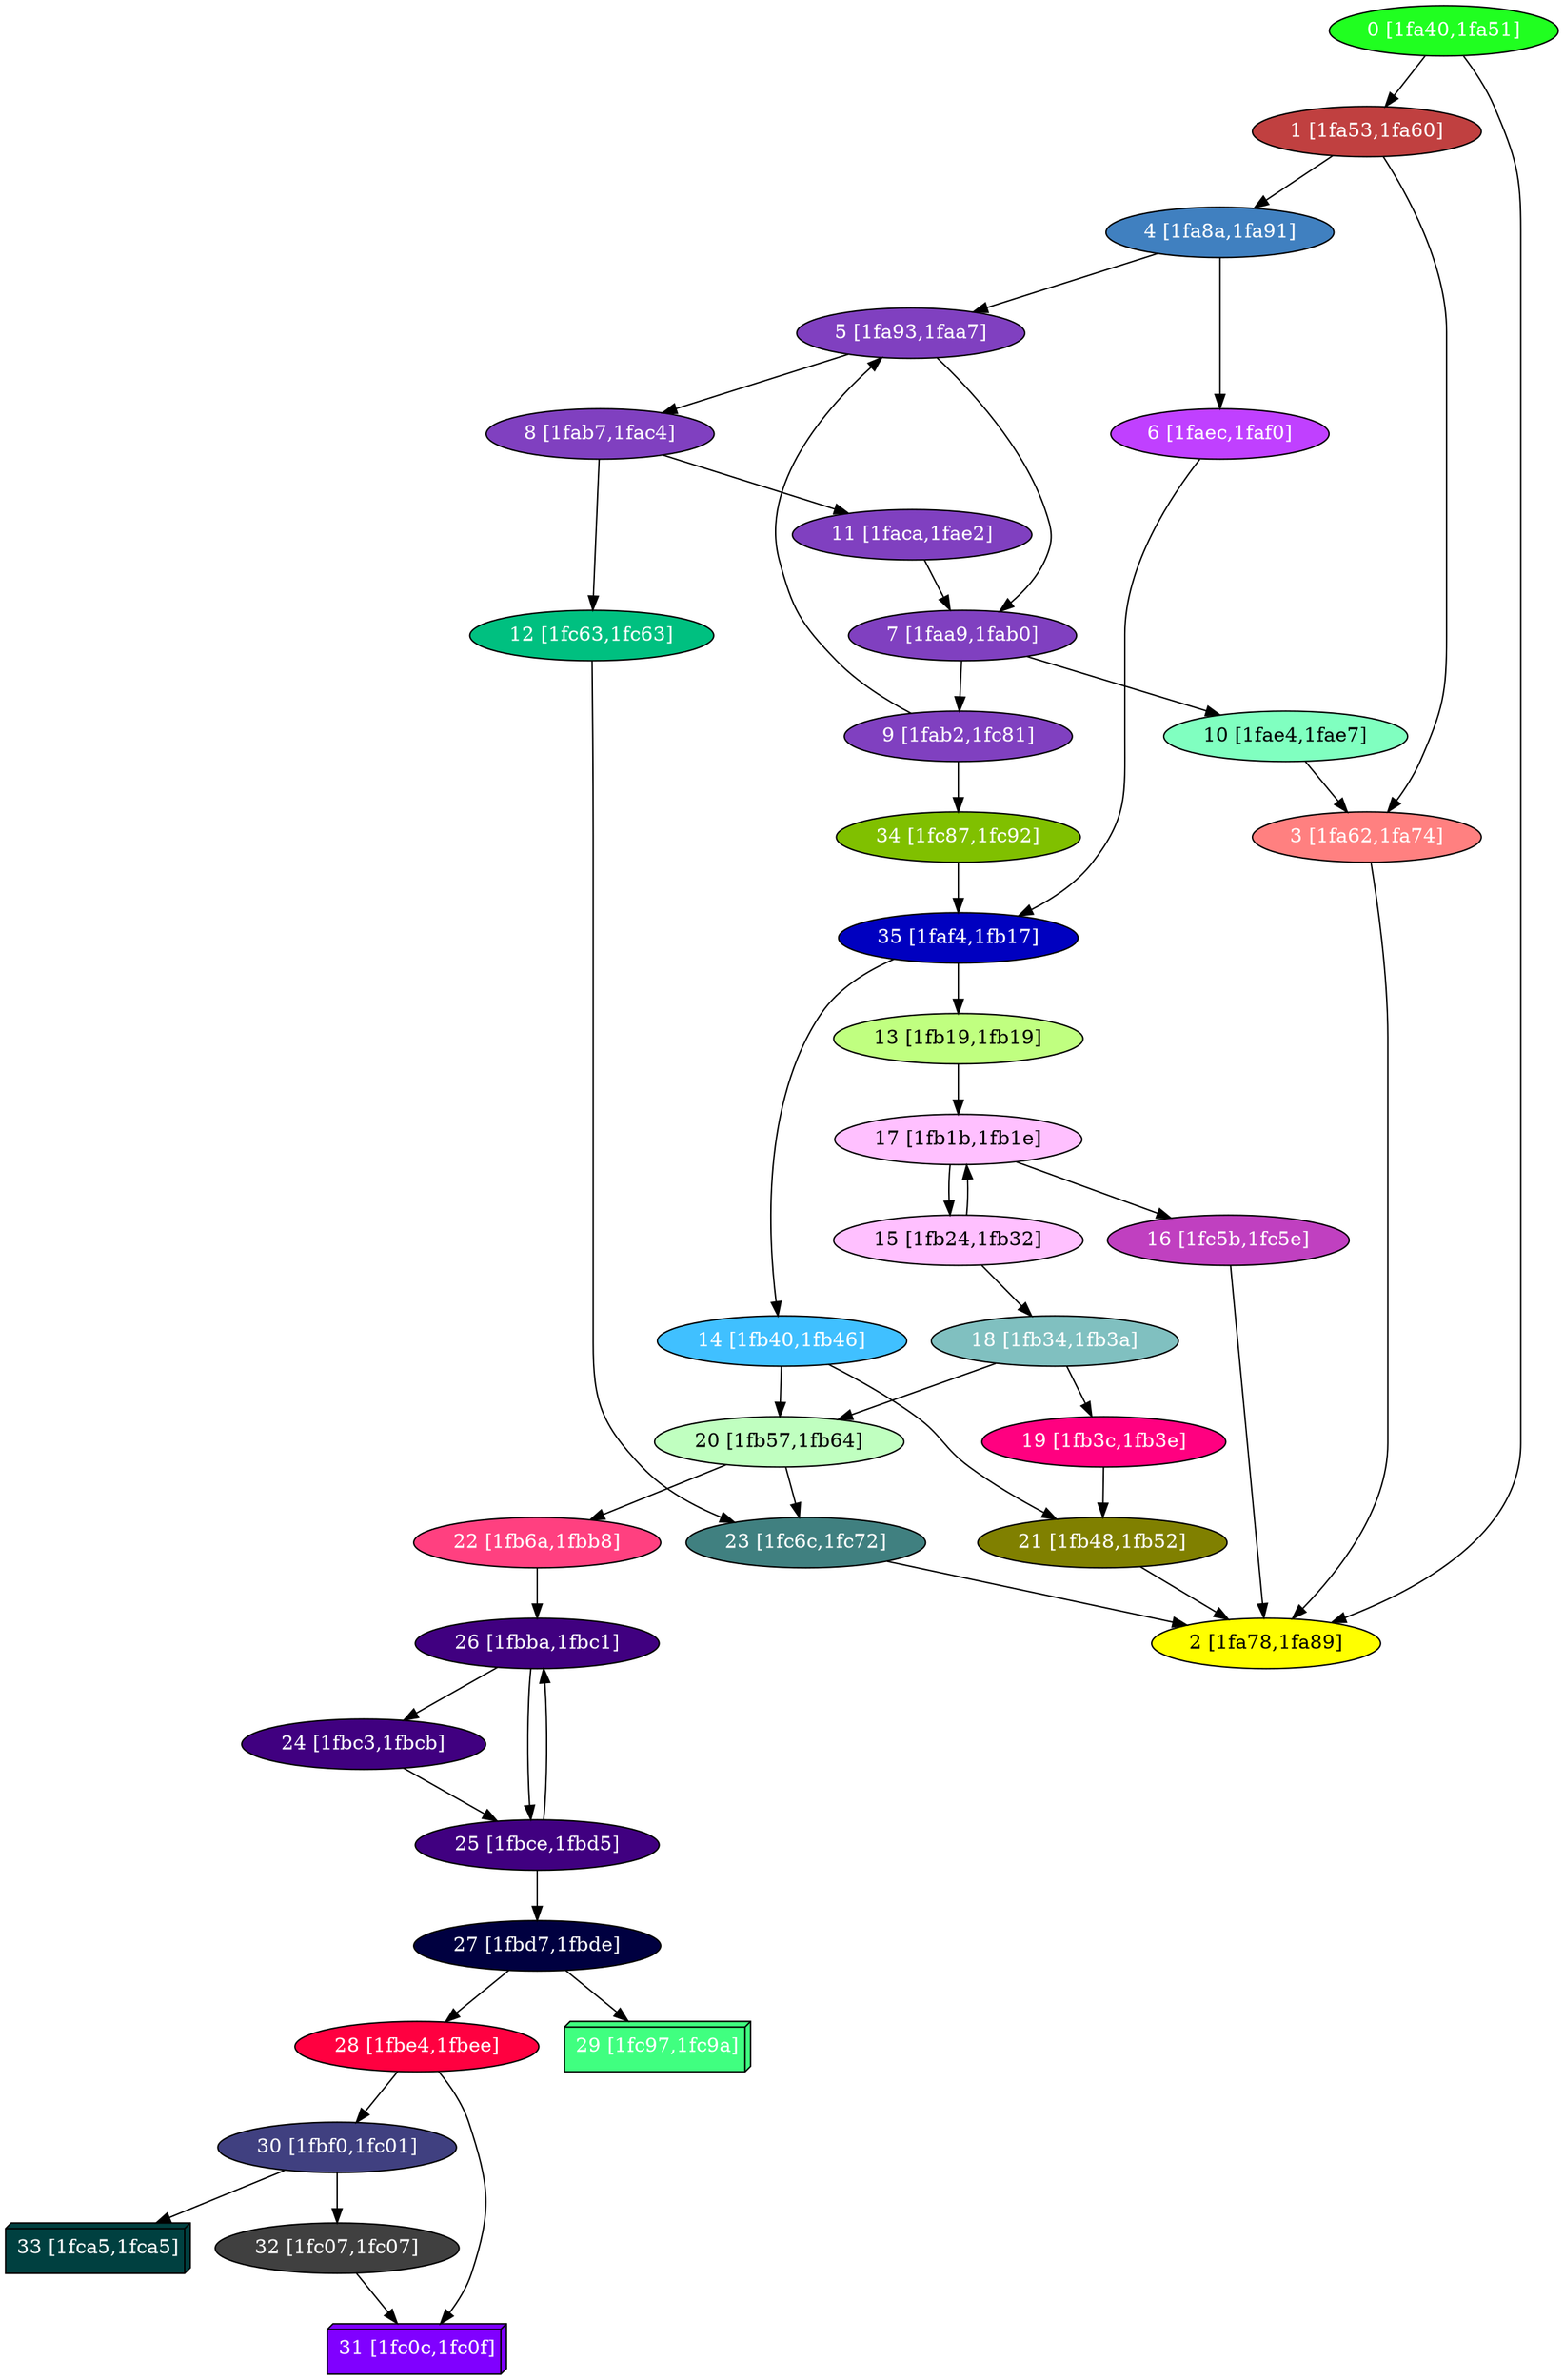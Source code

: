 diGraph libnss3{
	libnss3_0  [style=filled fillcolor="#20FF20" fontcolor="#ffffff" shape=oval label="0 [1fa40,1fa51]"]
	libnss3_1  [style=filled fillcolor="#C04040" fontcolor="#ffffff" shape=oval label="1 [1fa53,1fa60]"]
	libnss3_2  [style=filled fillcolor="#FFFF00" fontcolor="#000000" shape=oval label="2 [1fa78,1fa89]"]
	libnss3_3  [style=filled fillcolor="#FF8080" fontcolor="#ffffff" shape=oval label="3 [1fa62,1fa74]"]
	libnss3_4  [style=filled fillcolor="#4080C0" fontcolor="#ffffff" shape=oval label="4 [1fa8a,1fa91]"]
	libnss3_5  [style=filled fillcolor="#8040C0" fontcolor="#ffffff" shape=oval label="5 [1fa93,1faa7]"]
	libnss3_6  [style=filled fillcolor="#C040FF" fontcolor="#ffffff" shape=oval label="6 [1faec,1faf0]"]
	libnss3_7  [style=filled fillcolor="#8040C0" fontcolor="#ffffff" shape=oval label="7 [1faa9,1fab0]"]
	libnss3_8  [style=filled fillcolor="#8040C0" fontcolor="#ffffff" shape=oval label="8 [1fab7,1fac4]"]
	libnss3_9  [style=filled fillcolor="#8040C0" fontcolor="#ffffff" shape=oval label="9 [1fab2,1fc81]"]
	libnss3_a  [style=filled fillcolor="#80FFC0" fontcolor="#000000" shape=oval label="10 [1fae4,1fae7]"]
	libnss3_b  [style=filled fillcolor="#8040C0" fontcolor="#ffffff" shape=oval label="11 [1faca,1fae2]"]
	libnss3_c  [style=filled fillcolor="#00C080" fontcolor="#ffffff" shape=oval label="12 [1fc63,1fc63]"]
	libnss3_d  [style=filled fillcolor="#C0FF80" fontcolor="#000000" shape=oval label="13 [1fb19,1fb19]"]
	libnss3_e  [style=filled fillcolor="#40C0FF" fontcolor="#ffffff" shape=oval label="14 [1fb40,1fb46]"]
	libnss3_f  [style=filled fillcolor="#FFC0FF" fontcolor="#000000" shape=oval label="15 [1fb24,1fb32]"]
	libnss3_10  [style=filled fillcolor="#C040C0" fontcolor="#ffffff" shape=oval label="16 [1fc5b,1fc5e]"]
	libnss3_11  [style=filled fillcolor="#FFC0FF" fontcolor="#000000" shape=oval label="17 [1fb1b,1fb1e]"]
	libnss3_12  [style=filled fillcolor="#80C0C0" fontcolor="#ffffff" shape=oval label="18 [1fb34,1fb3a]"]
	libnss3_13  [style=filled fillcolor="#FF0080" fontcolor="#ffffff" shape=oval label="19 [1fb3c,1fb3e]"]
	libnss3_14  [style=filled fillcolor="#C0FFC0" fontcolor="#000000" shape=oval label="20 [1fb57,1fb64]"]
	libnss3_15  [style=filled fillcolor="#808000" fontcolor="#ffffff" shape=oval label="21 [1fb48,1fb52]"]
	libnss3_16  [style=filled fillcolor="#FF4080" fontcolor="#ffffff" shape=oval label="22 [1fb6a,1fbb8]"]
	libnss3_17  [style=filled fillcolor="#408080" fontcolor="#ffffff" shape=oval label="23 [1fc6c,1fc72]"]
	libnss3_18  [style=filled fillcolor="#400080" fontcolor="#ffffff" shape=oval label="24 [1fbc3,1fbcb]"]
	libnss3_19  [style=filled fillcolor="#400080" fontcolor="#ffffff" shape=oval label="25 [1fbce,1fbd5]"]
	libnss3_1a  [style=filled fillcolor="#400080" fontcolor="#ffffff" shape=oval label="26 [1fbba,1fbc1]"]
	libnss3_1b  [style=filled fillcolor="#000040" fontcolor="#ffffff" shape=oval label="27 [1fbd7,1fbde]"]
	libnss3_1c  [style=filled fillcolor="#FF0040" fontcolor="#ffffff" shape=oval label="28 [1fbe4,1fbee]"]
	libnss3_1d  [style=filled fillcolor="#40FF80" fontcolor="#ffffff" shape=box3d label="29 [1fc97,1fc9a]"]
	libnss3_1e  [style=filled fillcolor="#404080" fontcolor="#ffffff" shape=oval label="30 [1fbf0,1fc01]"]
	libnss3_1f  [style=filled fillcolor="#8000FF" fontcolor="#ffffff" shape=box3d label="31 [1fc0c,1fc0f]"]
	libnss3_20  [style=filled fillcolor="#404040" fontcolor="#ffffff" shape=oval label="32 [1fc07,1fc07]"]
	libnss3_21  [style=filled fillcolor="#004040" fontcolor="#ffffff" shape=box3d label="33 [1fca5,1fca5]"]
	libnss3_22  [style=filled fillcolor="#80C000" fontcolor="#ffffff" shape=oval label="34 [1fc87,1fc92]"]
	libnss3_23  [style=filled fillcolor="#0000C0" fontcolor="#ffffff" shape=oval label="35 [1faf4,1fb17]"]

	libnss3_0 -> libnss3_1
	libnss3_0 -> libnss3_2
	libnss3_1 -> libnss3_3
	libnss3_1 -> libnss3_4
	libnss3_3 -> libnss3_2
	libnss3_4 -> libnss3_5
	libnss3_4 -> libnss3_6
	libnss3_5 -> libnss3_7
	libnss3_5 -> libnss3_8
	libnss3_6 -> libnss3_23
	libnss3_7 -> libnss3_9
	libnss3_7 -> libnss3_a
	libnss3_8 -> libnss3_b
	libnss3_8 -> libnss3_c
	libnss3_9 -> libnss3_5
	libnss3_9 -> libnss3_22
	libnss3_a -> libnss3_3
	libnss3_b -> libnss3_7
	libnss3_c -> libnss3_17
	libnss3_d -> libnss3_11
	libnss3_e -> libnss3_14
	libnss3_e -> libnss3_15
	libnss3_f -> libnss3_11
	libnss3_f -> libnss3_12
	libnss3_10 -> libnss3_2
	libnss3_11 -> libnss3_f
	libnss3_11 -> libnss3_10
	libnss3_12 -> libnss3_13
	libnss3_12 -> libnss3_14
	libnss3_13 -> libnss3_15
	libnss3_14 -> libnss3_16
	libnss3_14 -> libnss3_17
	libnss3_15 -> libnss3_2
	libnss3_16 -> libnss3_1a
	libnss3_17 -> libnss3_2
	libnss3_18 -> libnss3_19
	libnss3_19 -> libnss3_1a
	libnss3_19 -> libnss3_1b
	libnss3_1a -> libnss3_18
	libnss3_1a -> libnss3_19
	libnss3_1b -> libnss3_1c
	libnss3_1b -> libnss3_1d
	libnss3_1c -> libnss3_1e
	libnss3_1c -> libnss3_1f
	libnss3_1e -> libnss3_20
	libnss3_1e -> libnss3_21
	libnss3_20 -> libnss3_1f
	libnss3_22 -> libnss3_23
	libnss3_23 -> libnss3_d
	libnss3_23 -> libnss3_e
}